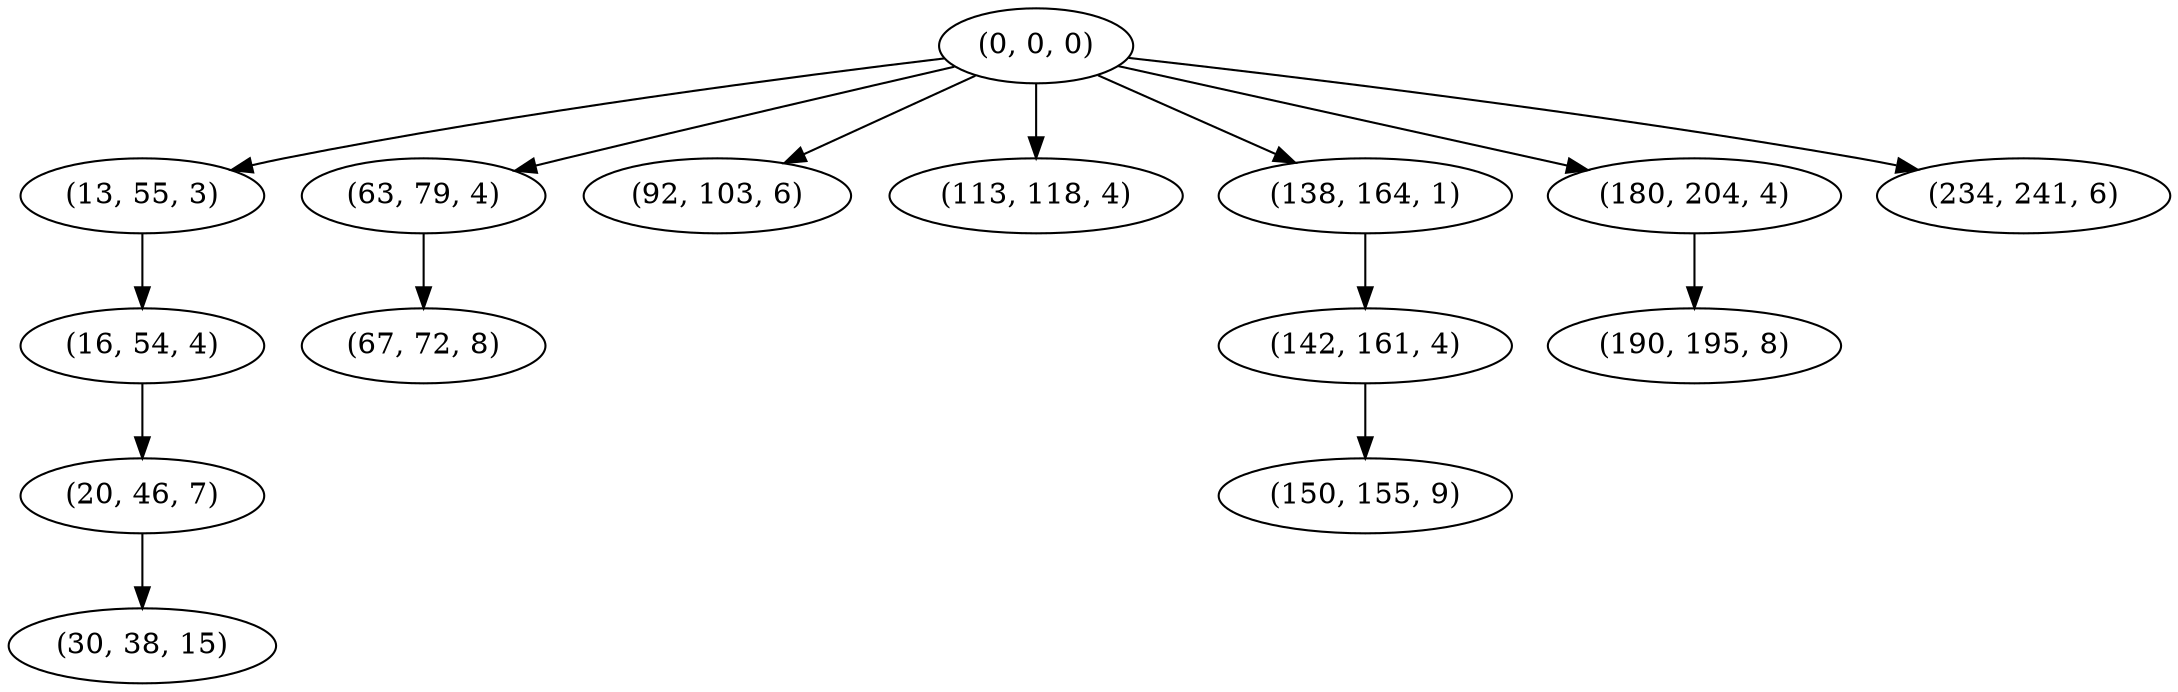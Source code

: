 digraph tree {
    "(0, 0, 0)";
    "(13, 55, 3)";
    "(16, 54, 4)";
    "(20, 46, 7)";
    "(30, 38, 15)";
    "(63, 79, 4)";
    "(67, 72, 8)";
    "(92, 103, 6)";
    "(113, 118, 4)";
    "(138, 164, 1)";
    "(142, 161, 4)";
    "(150, 155, 9)";
    "(180, 204, 4)";
    "(190, 195, 8)";
    "(234, 241, 6)";
    "(0, 0, 0)" -> "(13, 55, 3)";
    "(0, 0, 0)" -> "(63, 79, 4)";
    "(0, 0, 0)" -> "(92, 103, 6)";
    "(0, 0, 0)" -> "(113, 118, 4)";
    "(0, 0, 0)" -> "(138, 164, 1)";
    "(0, 0, 0)" -> "(180, 204, 4)";
    "(0, 0, 0)" -> "(234, 241, 6)";
    "(13, 55, 3)" -> "(16, 54, 4)";
    "(16, 54, 4)" -> "(20, 46, 7)";
    "(20, 46, 7)" -> "(30, 38, 15)";
    "(63, 79, 4)" -> "(67, 72, 8)";
    "(138, 164, 1)" -> "(142, 161, 4)";
    "(142, 161, 4)" -> "(150, 155, 9)";
    "(180, 204, 4)" -> "(190, 195, 8)";
}
